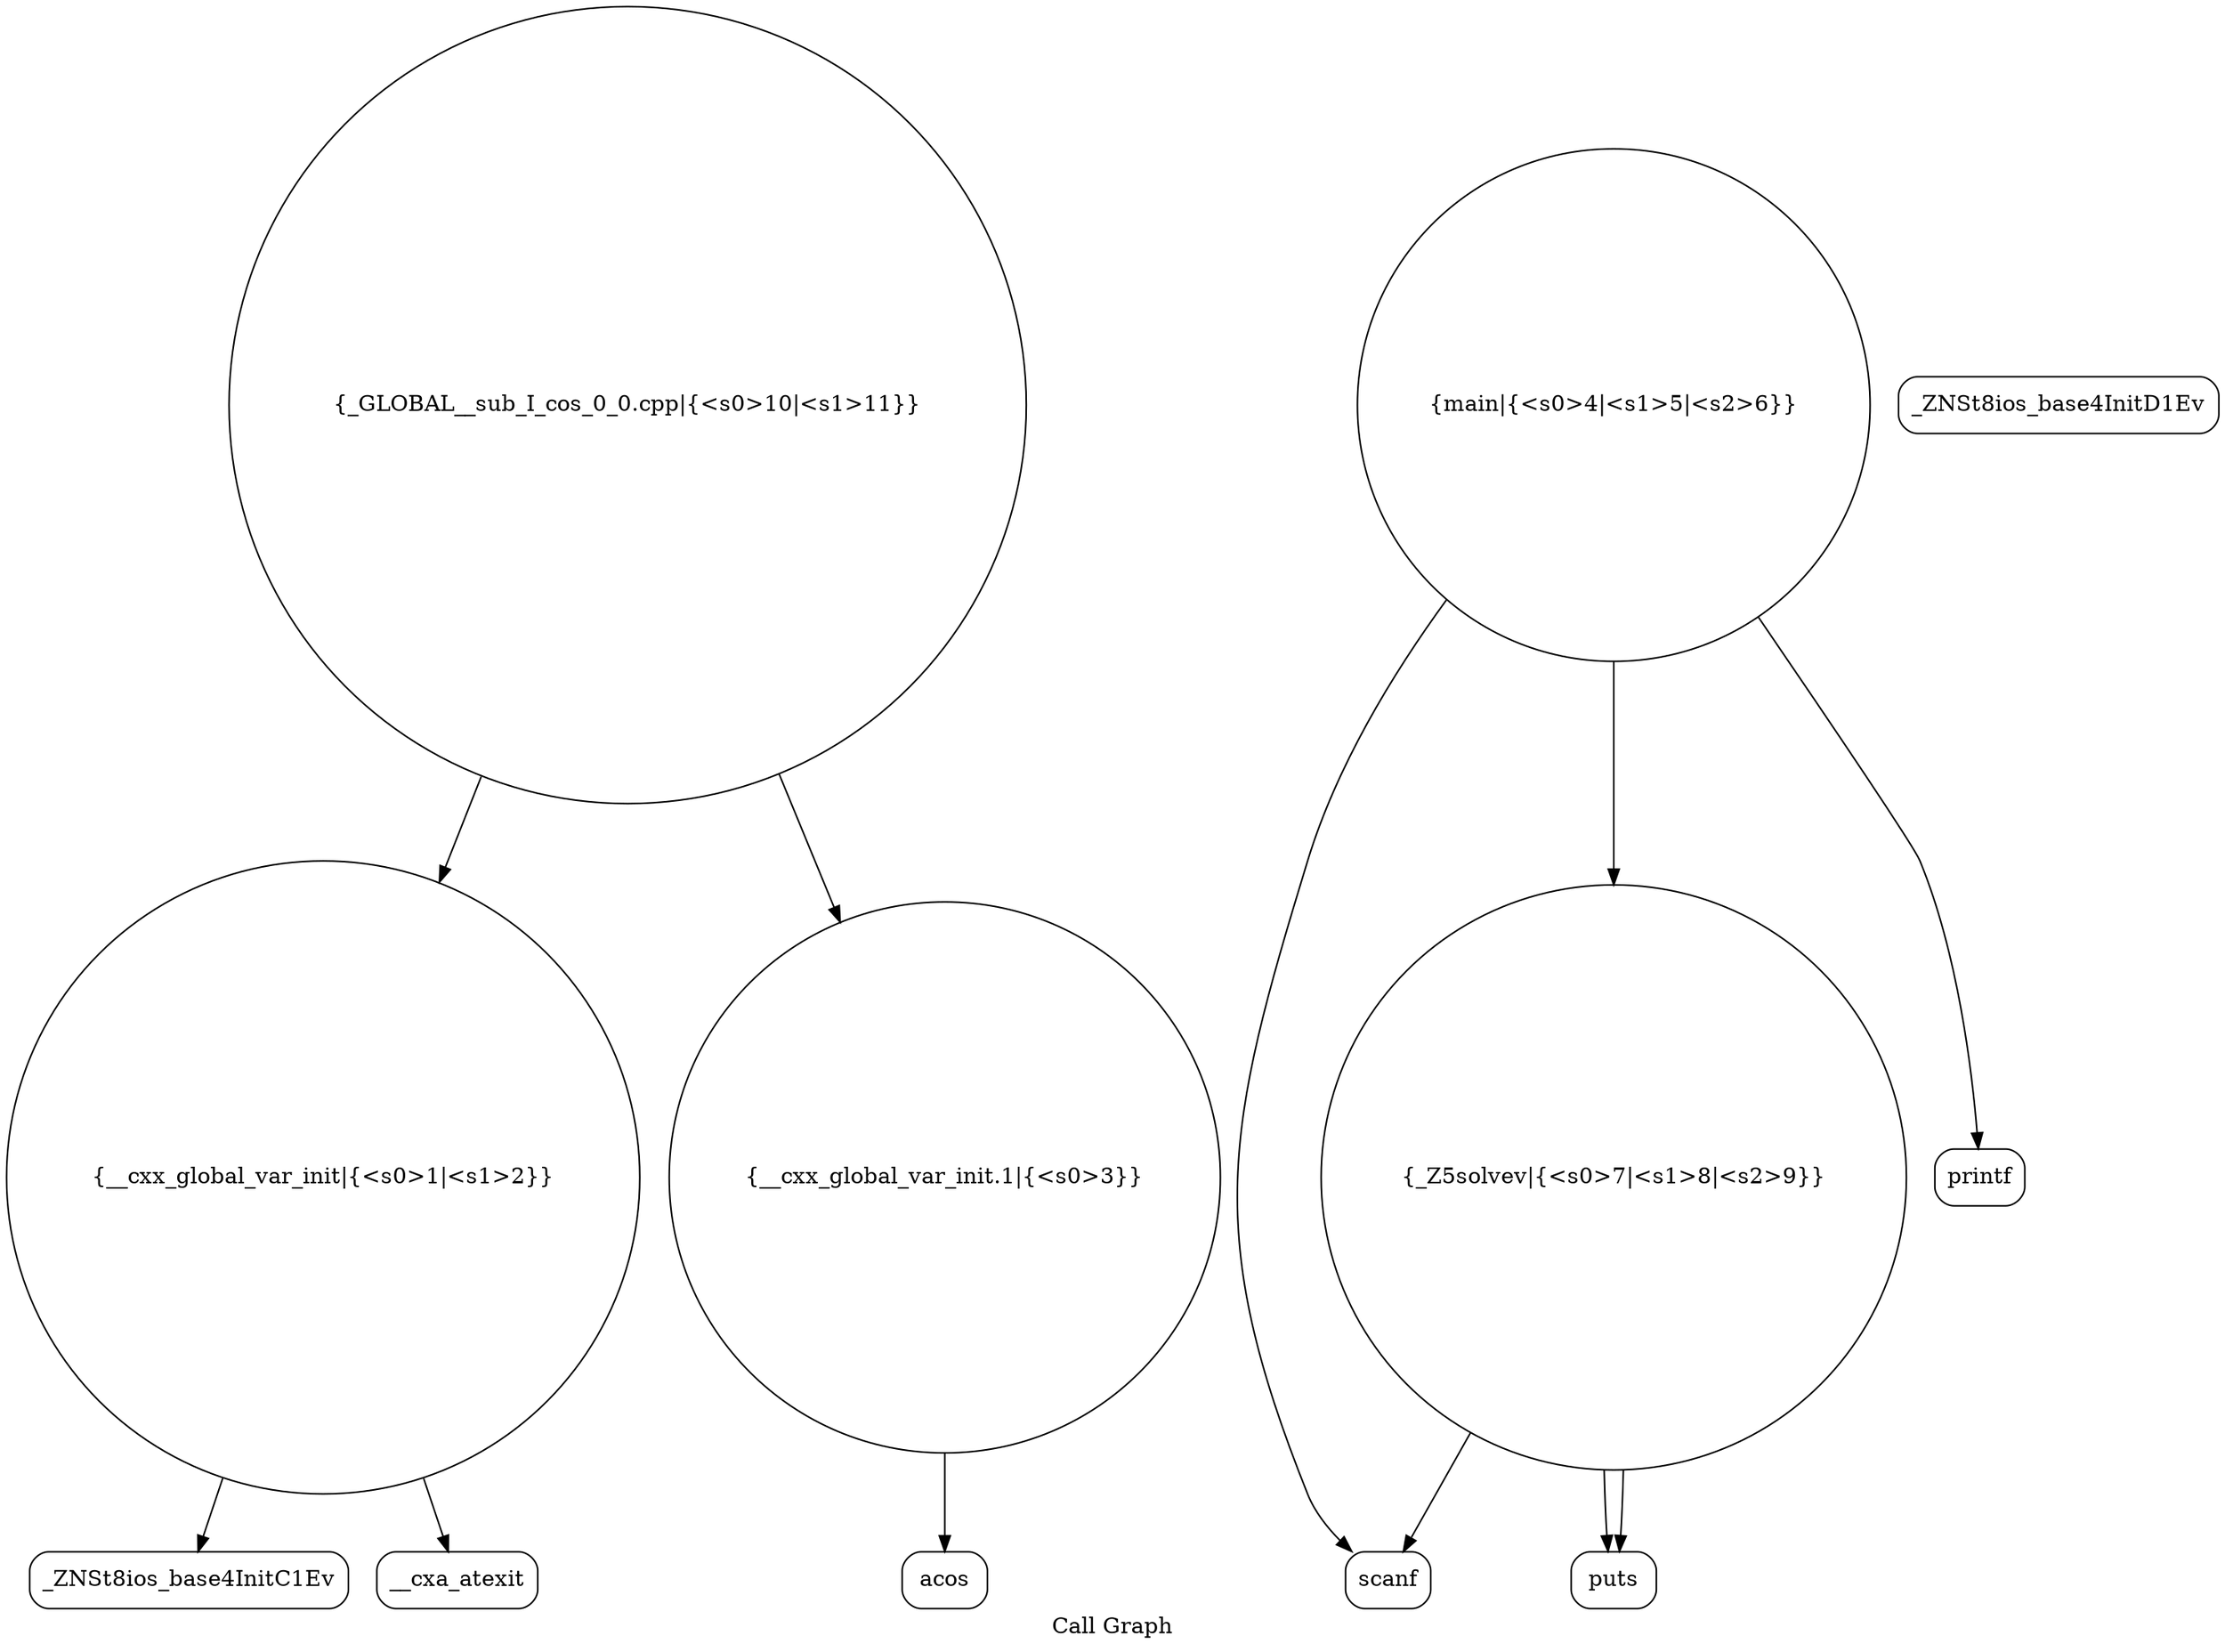 digraph "Call Graph" {
	label="Call Graph";

	Node0x5600baf63890 [shape=record,shape=circle,label="{__cxx_global_var_init|{<s0>1|<s1>2}}"];
	Node0x5600baf63890:s0 -> Node0x5600baf63d20[color=black];
	Node0x5600baf63890:s1 -> Node0x5600baf63e20[color=black];
	Node0x5600baf64020 [shape=record,shape=Mrecord,label="{scanf}"];
	Node0x5600baf63da0 [shape=record,shape=Mrecord,label="{_ZNSt8ios_base4InitD1Ev}"];
	Node0x5600baf64120 [shape=record,shape=circle,label="{_Z5solvev|{<s0>7|<s1>8|<s2>9}}"];
	Node0x5600baf64120:s0 -> Node0x5600baf64020[color=black];
	Node0x5600baf64120:s1 -> Node0x5600baf641a0[color=black];
	Node0x5600baf64120:s2 -> Node0x5600baf641a0[color=black];
	Node0x5600baf63ea0 [shape=record,shape=circle,label="{__cxx_global_var_init.1|{<s0>3}}"];
	Node0x5600baf63ea0:s0 -> Node0x5600baf63f20[color=black];
	Node0x5600baf64220 [shape=record,shape=circle,label="{_GLOBAL__sub_I_cos_0_0.cpp|{<s0>10|<s1>11}}"];
	Node0x5600baf64220:s0 -> Node0x5600baf63890[color=black];
	Node0x5600baf64220:s1 -> Node0x5600baf63ea0[color=black];
	Node0x5600baf63fa0 [shape=record,shape=circle,label="{main|{<s0>4|<s1>5|<s2>6}}"];
	Node0x5600baf63fa0:s0 -> Node0x5600baf64020[color=black];
	Node0x5600baf63fa0:s1 -> Node0x5600baf640a0[color=black];
	Node0x5600baf63fa0:s2 -> Node0x5600baf64120[color=black];
	Node0x5600baf63d20 [shape=record,shape=Mrecord,label="{_ZNSt8ios_base4InitC1Ev}"];
	Node0x5600baf640a0 [shape=record,shape=Mrecord,label="{printf}"];
	Node0x5600baf63e20 [shape=record,shape=Mrecord,label="{__cxa_atexit}"];
	Node0x5600baf641a0 [shape=record,shape=Mrecord,label="{puts}"];
	Node0x5600baf63f20 [shape=record,shape=Mrecord,label="{acos}"];
}
